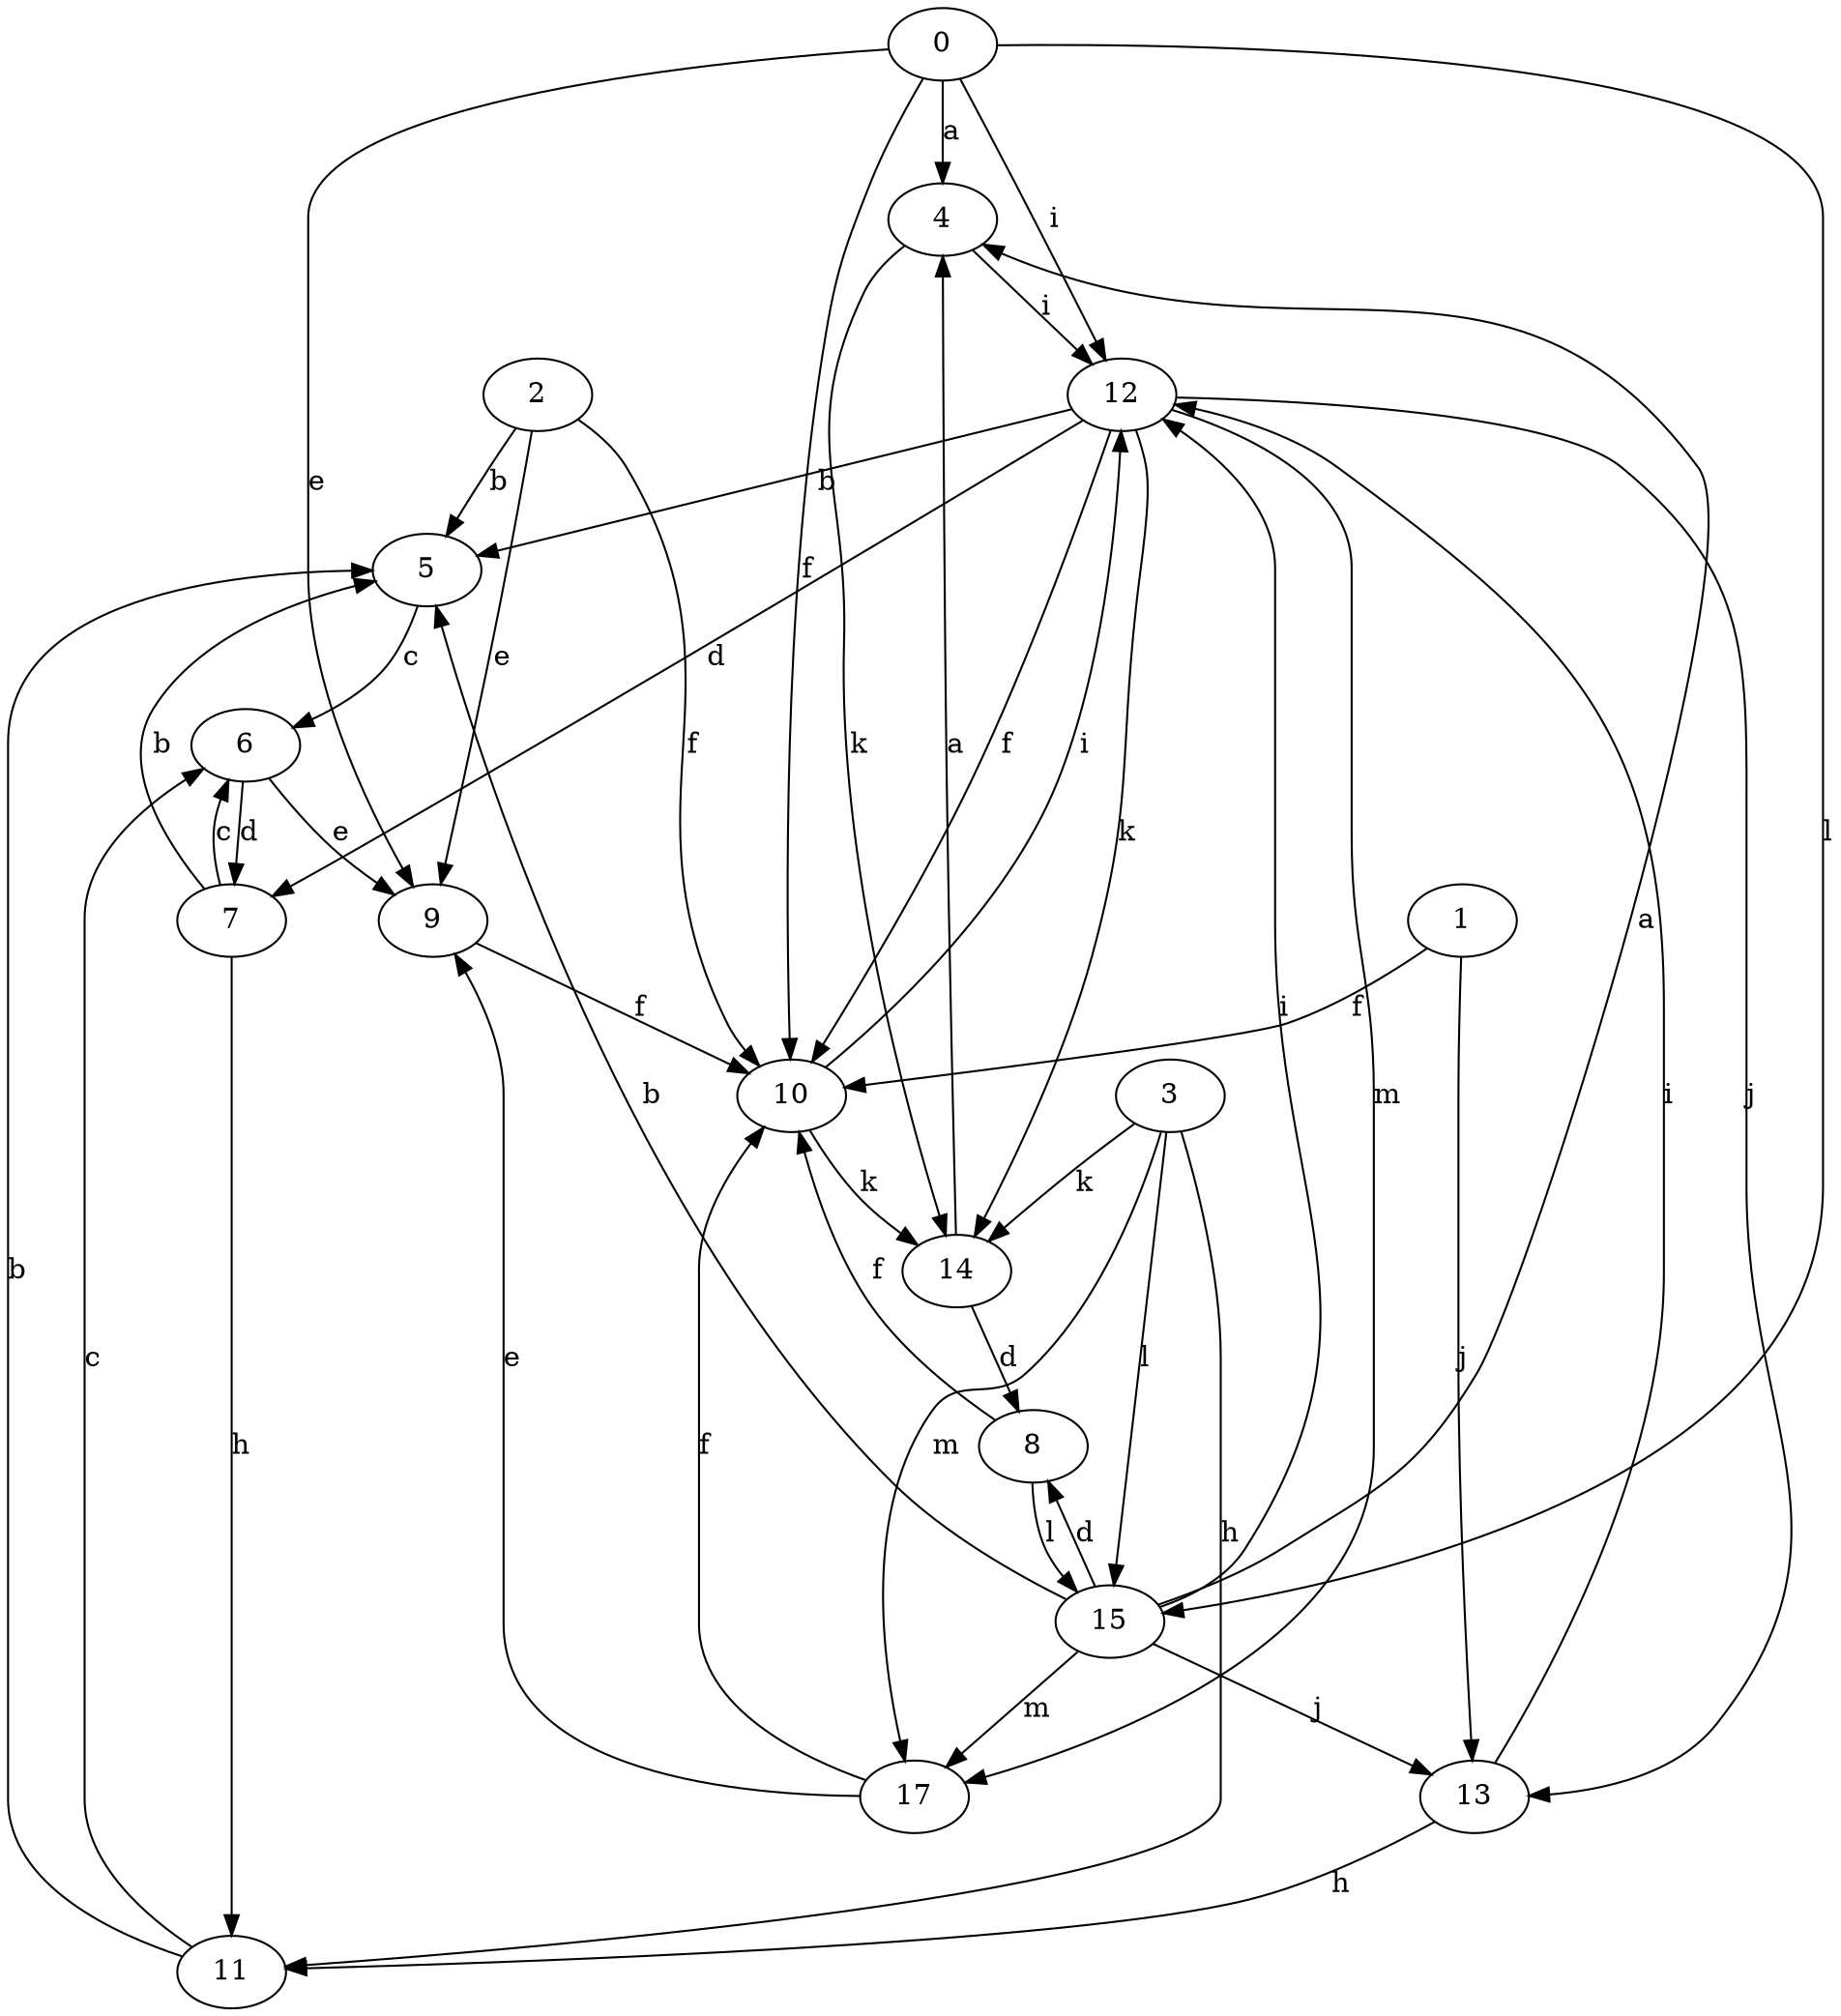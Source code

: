 strict digraph  {
0;
3;
4;
5;
6;
7;
8;
9;
10;
11;
12;
1;
13;
14;
2;
15;
17;
0 -> 4  [label=a];
0 -> 9  [label=e];
0 -> 10  [label=f];
0 -> 12  [label=i];
0 -> 15  [label=l];
3 -> 11  [label=h];
3 -> 14  [label=k];
3 -> 15  [label=l];
3 -> 17  [label=m];
4 -> 12  [label=i];
4 -> 14  [label=k];
5 -> 6  [label=c];
6 -> 7  [label=d];
6 -> 9  [label=e];
7 -> 5  [label=b];
7 -> 6  [label=c];
7 -> 11  [label=h];
8 -> 10  [label=f];
8 -> 15  [label=l];
9 -> 10  [label=f];
10 -> 12  [label=i];
10 -> 14  [label=k];
11 -> 5  [label=b];
11 -> 6  [label=c];
12 -> 5  [label=b];
12 -> 7  [label=d];
12 -> 10  [label=f];
12 -> 13  [label=j];
12 -> 14  [label=k];
12 -> 17  [label=m];
1 -> 10  [label=f];
1 -> 13  [label=j];
13 -> 11  [label=h];
13 -> 12  [label=i];
14 -> 4  [label=a];
14 -> 8  [label=d];
2 -> 5  [label=b];
2 -> 9  [label=e];
2 -> 10  [label=f];
15 -> 4  [label=a];
15 -> 5  [label=b];
15 -> 8  [label=d];
15 -> 12  [label=i];
15 -> 13  [label=j];
15 -> 17  [label=m];
17 -> 9  [label=e];
17 -> 10  [label=f];
}
